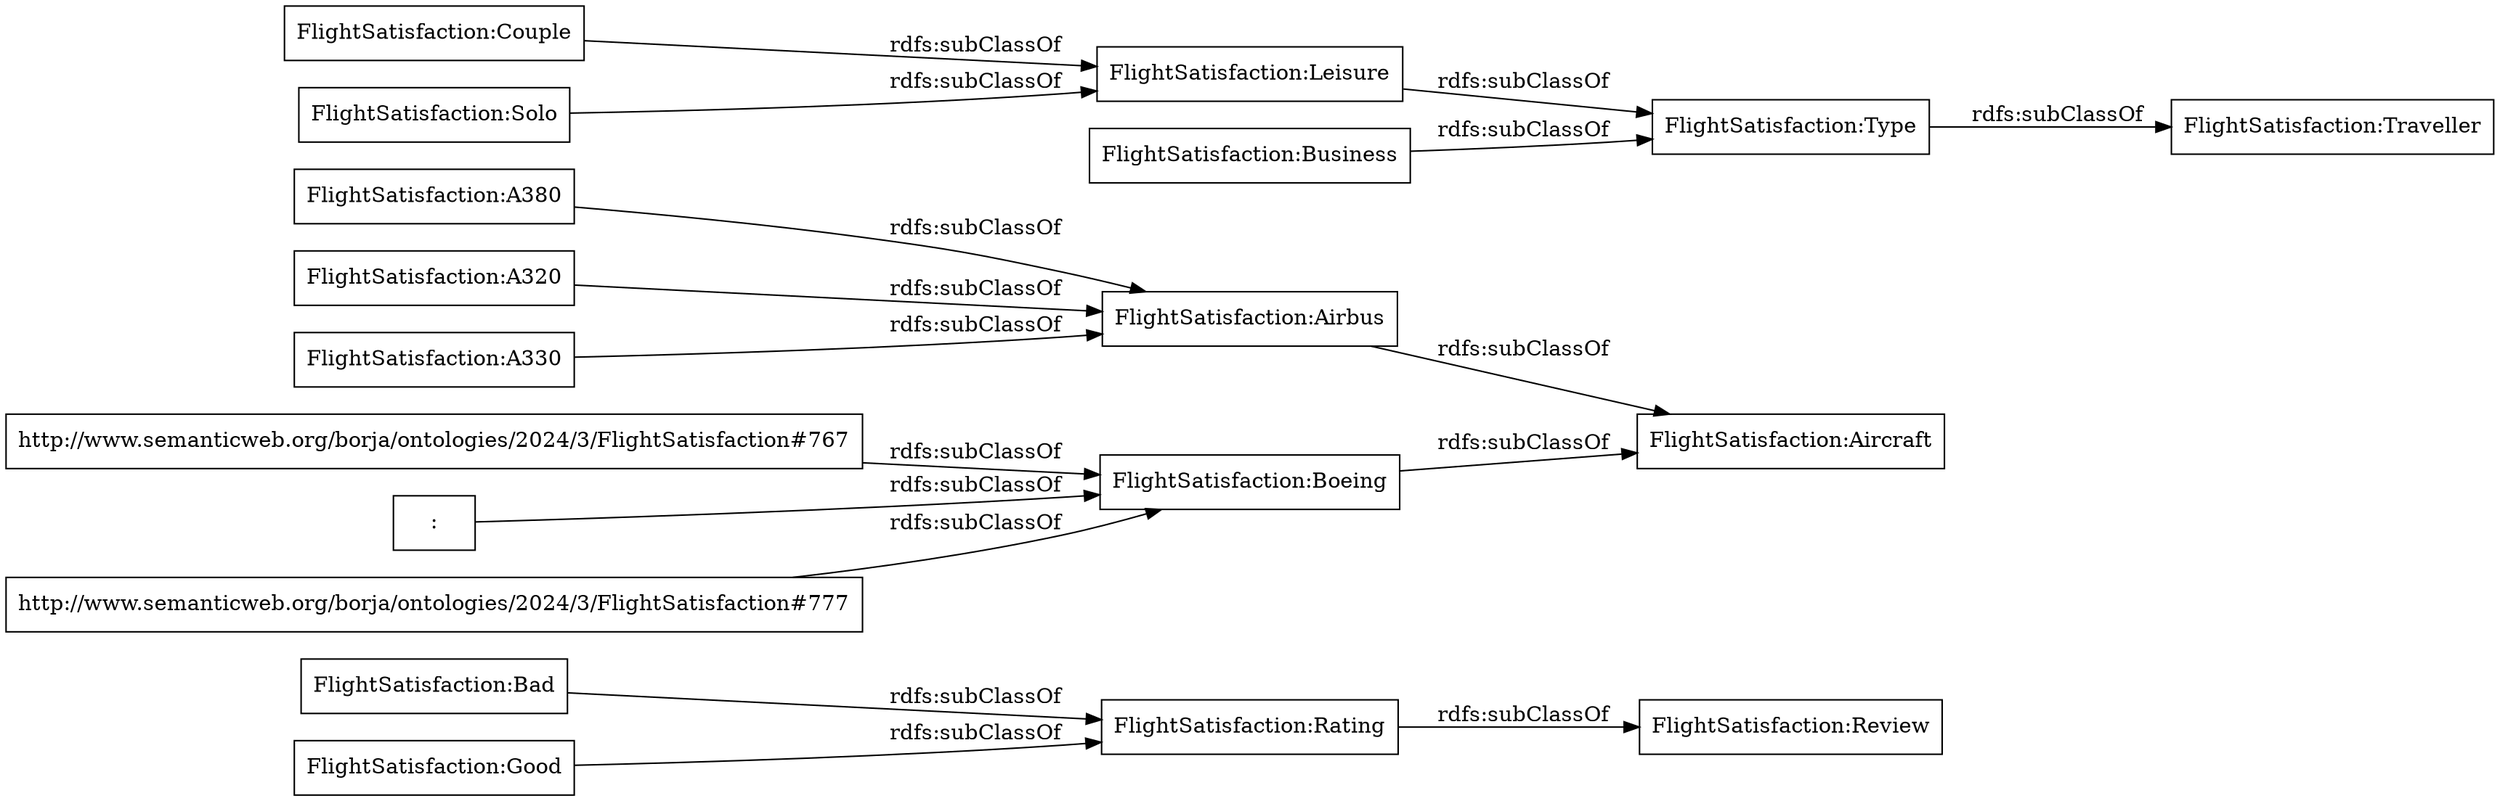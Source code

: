 digraph ar2dtool_diagram { 
rankdir=LR;
size="1000"
node [shape = rectangle, color="black"]; "FlightSatisfaction:Bad" "FlightSatisfaction:Review" "FlightSatisfaction:Boeing" "http://www.semanticweb.org/borja/ontologies/2024/3/FlightSatisfaction#767" "FlightSatisfaction:Aircraft" "FlightSatisfaction:A380" "FlightSatisfaction:Traveller" "FlightSatisfaction:A320" ":" "FlightSatisfaction:Couple" "http://www.semanticweb.org/borja/ontologies/2024/3/FlightSatisfaction#777" "FlightSatisfaction:Solo" "FlightSatisfaction:Leisure" "FlightSatisfaction:Type" "FlightSatisfaction:Good" "FlightSatisfaction:Business" "FlightSatisfaction:Rating" "FlightSatisfaction:Airbus" "FlightSatisfaction:A330" ; /*classes style*/
	":" -> "FlightSatisfaction:Boeing" [ label = "rdfs:subClassOf" ];
	"FlightSatisfaction:Couple" -> "FlightSatisfaction:Leisure" [ label = "rdfs:subClassOf" ];
	"http://www.semanticweb.org/borja/ontologies/2024/3/FlightSatisfaction#777" -> "FlightSatisfaction:Boeing" [ label = "rdfs:subClassOf" ];
	"FlightSatisfaction:Type" -> "FlightSatisfaction:Traveller" [ label = "rdfs:subClassOf" ];
	"FlightSatisfaction:A320" -> "FlightSatisfaction:Airbus" [ label = "rdfs:subClassOf" ];
	"FlightSatisfaction:Leisure" -> "FlightSatisfaction:Type" [ label = "rdfs:subClassOf" ];
	"FlightSatisfaction:Bad" -> "FlightSatisfaction:Rating" [ label = "rdfs:subClassOf" ];
	"FlightSatisfaction:Business" -> "FlightSatisfaction:Type" [ label = "rdfs:subClassOf" ];
	"FlightSatisfaction:Boeing" -> "FlightSatisfaction:Aircraft" [ label = "rdfs:subClassOf" ];
	"http://www.semanticweb.org/borja/ontologies/2024/3/FlightSatisfaction#767" -> "FlightSatisfaction:Boeing" [ label = "rdfs:subClassOf" ];
	"FlightSatisfaction:Rating" -> "FlightSatisfaction:Review" [ label = "rdfs:subClassOf" ];
	"FlightSatisfaction:Solo" -> "FlightSatisfaction:Leisure" [ label = "rdfs:subClassOf" ];
	"FlightSatisfaction:Airbus" -> "FlightSatisfaction:Aircraft" [ label = "rdfs:subClassOf" ];
	"FlightSatisfaction:Good" -> "FlightSatisfaction:Rating" [ label = "rdfs:subClassOf" ];
	"FlightSatisfaction:A380" -> "FlightSatisfaction:Airbus" [ label = "rdfs:subClassOf" ];
	"FlightSatisfaction:A330" -> "FlightSatisfaction:Airbus" [ label = "rdfs:subClassOf" ];

}
